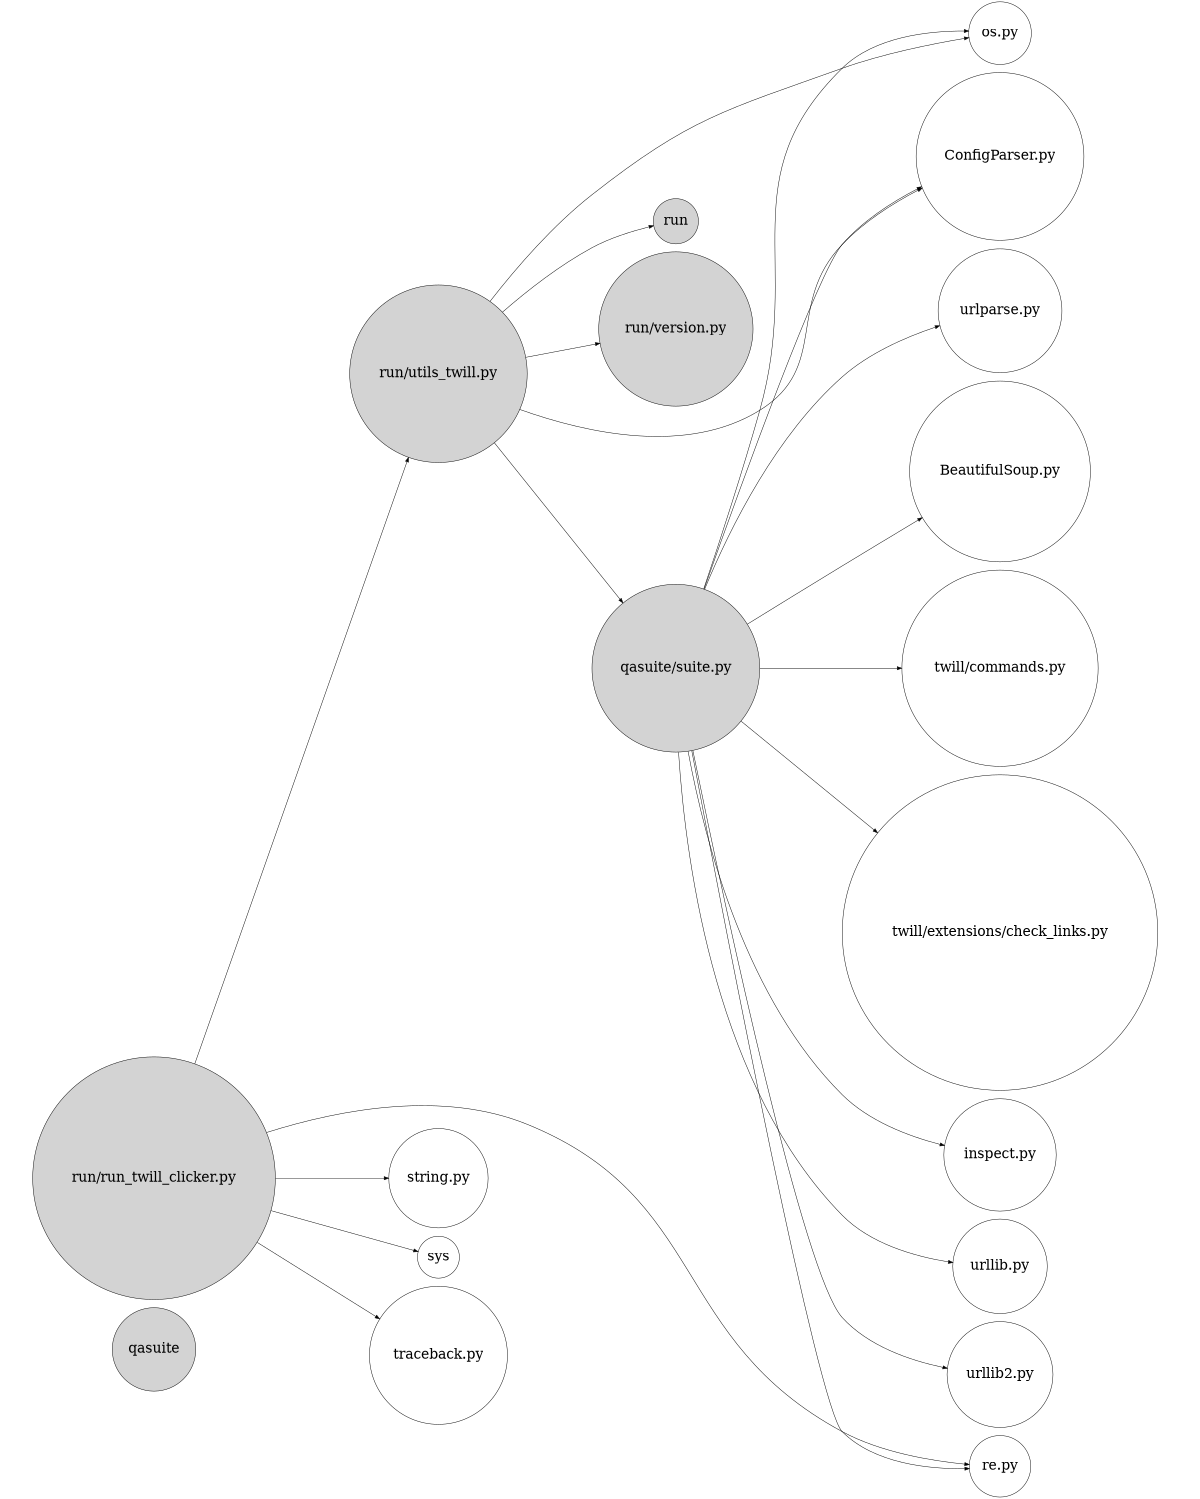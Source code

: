 
# This file was generated by sfood-graph.

strict digraph "dependencies" {
    graph [
        rankdir = "LR",
        overlap = "scale",
        size = "8,10",
        color = "red"
        ratio = "fill",
        fontsize = "30",
        fontname = "Vera Sans",
        clusterrank = "local"
        ]

       node [
           fontsize=30
           shape=circle
//           style=filled
//           shape=circle
       ];

//     node [
//         fontsize=16
//       style=circle
//     ];

"qasuite"  [style=filled];
"qasuite/suite.py"  [style=filled];
"qasuite/suite.py" -> "BeautifulSoup.py";
"qasuite/suite.py" -> "twill/commands.py";
"qasuite/suite.py" -> "twill/extensions/check_links.py";
"qasuite/suite.py" -> "ConfigParser.py";
"qasuite/suite.py" -> "inspect.py";
"qasuite/suite.py" -> "os.py";
"qasuite/suite.py" -> "re.py";
"qasuite/suite.py" -> "urllib.py";
"qasuite/suite.py" -> "urllib2.py";
"qasuite/suite.py" -> "urlparse.py";
"run"  [style=filled];
"run/run_twill_clicker.py"  [style=filled];
"run/run_twill_clicker.py" -> "re.py";
"run/run_twill_clicker.py" -> "string.py";
"run/run_twill_clicker.py" -> "sys";
"run/run_twill_clicker.py" -> "traceback.py";
"run/run_twill_clicker.py" -> "run/utils_twill.py";
"run/utils_twill.py"  [style=filled];
"run/utils_twill.py" -> "ConfigParser.py";
"run/utils_twill.py" -> "os.py";
"run/utils_twill.py" -> "qasuite/suite.py";
"run/utils_twill.py" -> "run";
"run/utils_twill.py" -> "run/version.py";
"run/version.py"  [style=filled];


}
